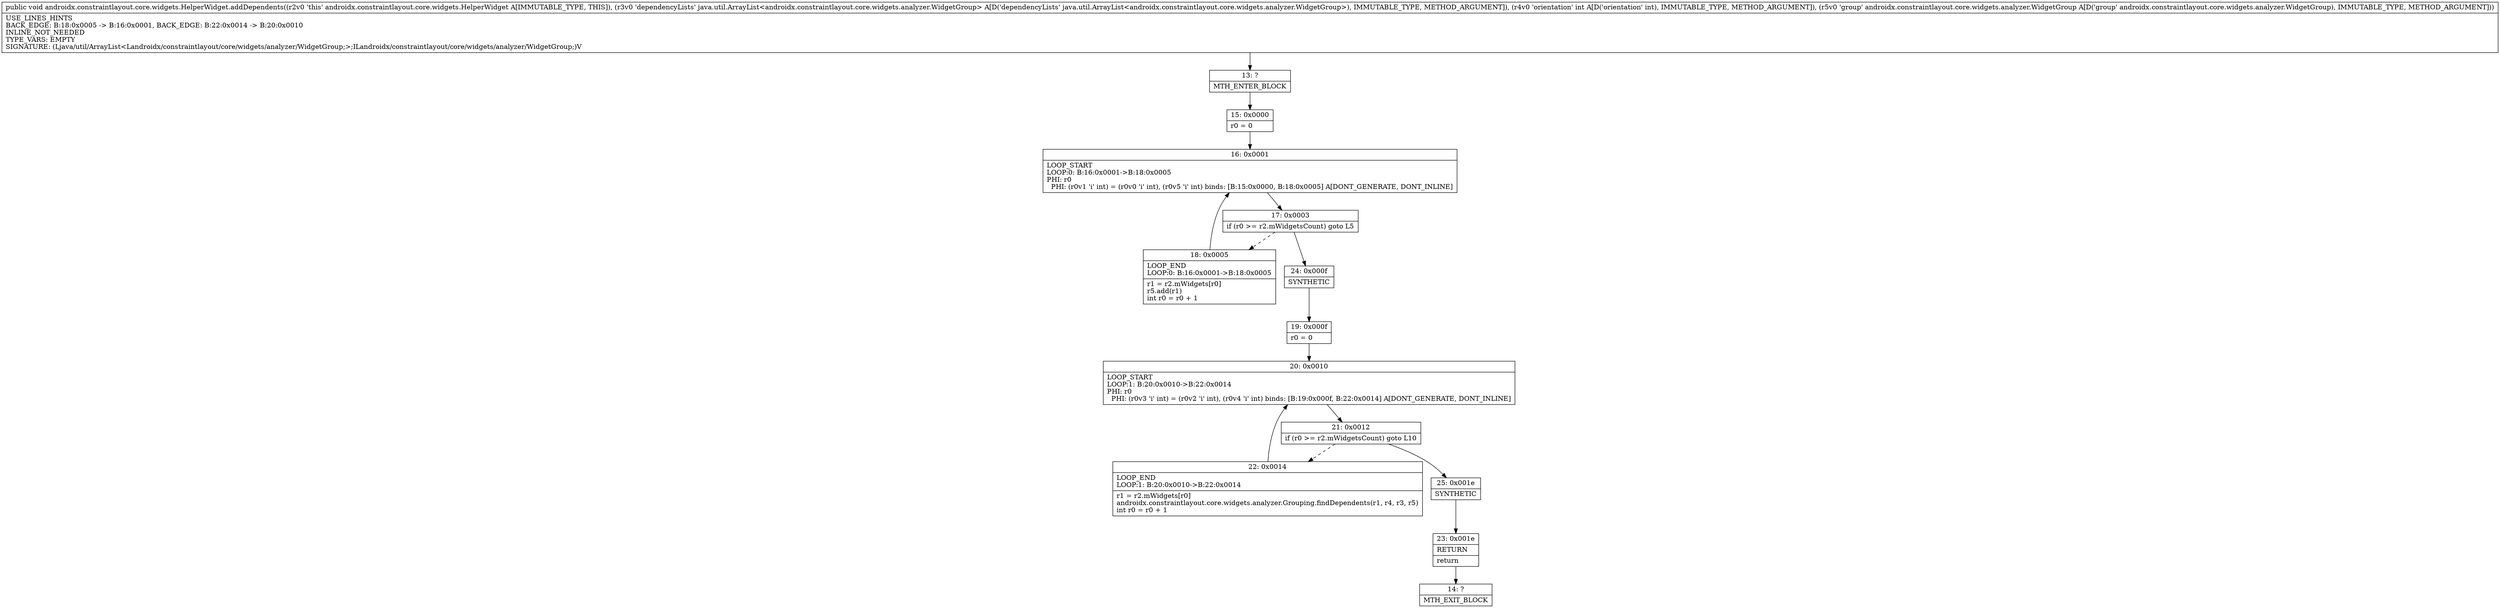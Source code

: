 digraph "CFG forandroidx.constraintlayout.core.widgets.HelperWidget.addDependents(Ljava\/util\/ArrayList;ILandroidx\/constraintlayout\/core\/widgets\/analyzer\/WidgetGroup;)V" {
Node_13 [shape=record,label="{13\:\ ?|MTH_ENTER_BLOCK\l}"];
Node_15 [shape=record,label="{15\:\ 0x0000|r0 = 0\l}"];
Node_16 [shape=record,label="{16\:\ 0x0001|LOOP_START\lLOOP:0: B:16:0x0001\-\>B:18:0x0005\lPHI: r0 \l  PHI: (r0v1 'i' int) = (r0v0 'i' int), (r0v5 'i' int) binds: [B:15:0x0000, B:18:0x0005] A[DONT_GENERATE, DONT_INLINE]\l}"];
Node_17 [shape=record,label="{17\:\ 0x0003|if (r0 \>= r2.mWidgetsCount) goto L5\l}"];
Node_18 [shape=record,label="{18\:\ 0x0005|LOOP_END\lLOOP:0: B:16:0x0001\-\>B:18:0x0005\l|r1 = r2.mWidgets[r0]\lr5.add(r1)\lint r0 = r0 + 1\l}"];
Node_24 [shape=record,label="{24\:\ 0x000f|SYNTHETIC\l}"];
Node_19 [shape=record,label="{19\:\ 0x000f|r0 = 0\l}"];
Node_20 [shape=record,label="{20\:\ 0x0010|LOOP_START\lLOOP:1: B:20:0x0010\-\>B:22:0x0014\lPHI: r0 \l  PHI: (r0v3 'i' int) = (r0v2 'i' int), (r0v4 'i' int) binds: [B:19:0x000f, B:22:0x0014] A[DONT_GENERATE, DONT_INLINE]\l}"];
Node_21 [shape=record,label="{21\:\ 0x0012|if (r0 \>= r2.mWidgetsCount) goto L10\l}"];
Node_22 [shape=record,label="{22\:\ 0x0014|LOOP_END\lLOOP:1: B:20:0x0010\-\>B:22:0x0014\l|r1 = r2.mWidgets[r0]\landroidx.constraintlayout.core.widgets.analyzer.Grouping.findDependents(r1, r4, r3, r5)\lint r0 = r0 + 1\l}"];
Node_25 [shape=record,label="{25\:\ 0x001e|SYNTHETIC\l}"];
Node_23 [shape=record,label="{23\:\ 0x001e|RETURN\l|return\l}"];
Node_14 [shape=record,label="{14\:\ ?|MTH_EXIT_BLOCK\l}"];
MethodNode[shape=record,label="{public void androidx.constraintlayout.core.widgets.HelperWidget.addDependents((r2v0 'this' androidx.constraintlayout.core.widgets.HelperWidget A[IMMUTABLE_TYPE, THIS]), (r3v0 'dependencyLists' java.util.ArrayList\<androidx.constraintlayout.core.widgets.analyzer.WidgetGroup\> A[D('dependencyLists' java.util.ArrayList\<androidx.constraintlayout.core.widgets.analyzer.WidgetGroup\>), IMMUTABLE_TYPE, METHOD_ARGUMENT]), (r4v0 'orientation' int A[D('orientation' int), IMMUTABLE_TYPE, METHOD_ARGUMENT]), (r5v0 'group' androidx.constraintlayout.core.widgets.analyzer.WidgetGroup A[D('group' androidx.constraintlayout.core.widgets.analyzer.WidgetGroup), IMMUTABLE_TYPE, METHOD_ARGUMENT]))  | USE_LINES_HINTS\lBACK_EDGE: B:18:0x0005 \-\> B:16:0x0001, BACK_EDGE: B:22:0x0014 \-\> B:20:0x0010\lINLINE_NOT_NEEDED\lTYPE_VARS: EMPTY\lSIGNATURE: (Ljava\/util\/ArrayList\<Landroidx\/constraintlayout\/core\/widgets\/analyzer\/WidgetGroup;\>;ILandroidx\/constraintlayout\/core\/widgets\/analyzer\/WidgetGroup;)V\l}"];
MethodNode -> Node_13;Node_13 -> Node_15;
Node_15 -> Node_16;
Node_16 -> Node_17;
Node_17 -> Node_18[style=dashed];
Node_17 -> Node_24;
Node_18 -> Node_16;
Node_24 -> Node_19;
Node_19 -> Node_20;
Node_20 -> Node_21;
Node_21 -> Node_22[style=dashed];
Node_21 -> Node_25;
Node_22 -> Node_20;
Node_25 -> Node_23;
Node_23 -> Node_14;
}

